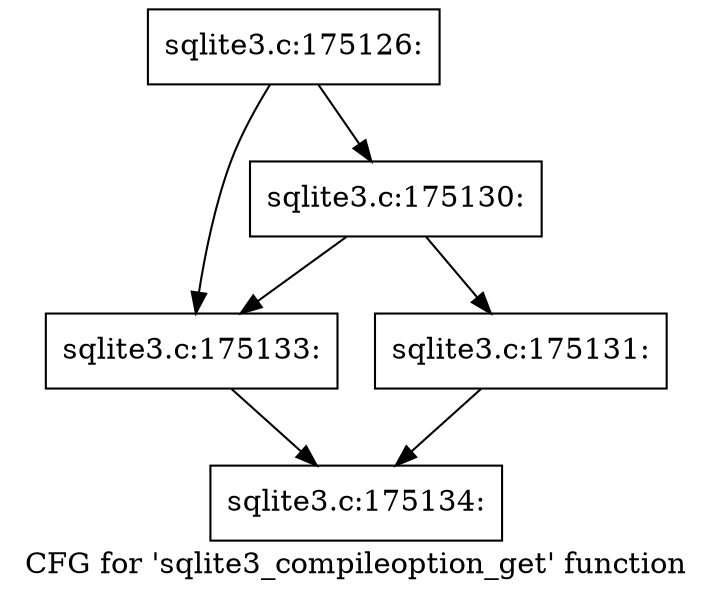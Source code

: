 digraph "CFG for 'sqlite3_compileoption_get' function" {
	label="CFG for 'sqlite3_compileoption_get' function";

	Node0x55c0f690cbd0 [shape=record,label="{sqlite3.c:175126:}"];
	Node0x55c0f690cbd0 -> Node0x55c0f6b19350;
	Node0x55c0f690cbd0 -> Node0x55c0f6b19300;
	Node0x55c0f6b19350 [shape=record,label="{sqlite3.c:175130:}"];
	Node0x55c0f6b19350 -> Node0x55c0f6b192b0;
	Node0x55c0f6b19350 -> Node0x55c0f6b19300;
	Node0x55c0f6b192b0 [shape=record,label="{sqlite3.c:175131:}"];
	Node0x55c0f6b192b0 -> Node0x55c0f6b17810;
	Node0x55c0f6b19300 [shape=record,label="{sqlite3.c:175133:}"];
	Node0x55c0f6b19300 -> Node0x55c0f6b17810;
	Node0x55c0f6b17810 [shape=record,label="{sqlite3.c:175134:}"];
}
